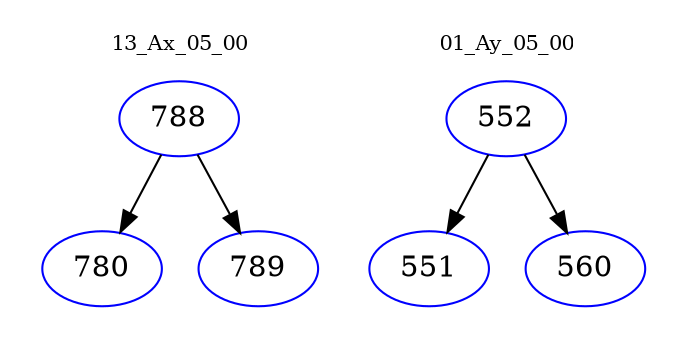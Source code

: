 digraph{
subgraph cluster_0 {
color = white
label = "13_Ax_05_00";
fontsize=10;
T0_788 [label="788", color="blue"]
T0_788 -> T0_780 [color="black"]
T0_780 [label="780", color="blue"]
T0_788 -> T0_789 [color="black"]
T0_789 [label="789", color="blue"]
}
subgraph cluster_1 {
color = white
label = "01_Ay_05_00";
fontsize=10;
T1_552 [label="552", color="blue"]
T1_552 -> T1_551 [color="black"]
T1_551 [label="551", color="blue"]
T1_552 -> T1_560 [color="black"]
T1_560 [label="560", color="blue"]
}
}
